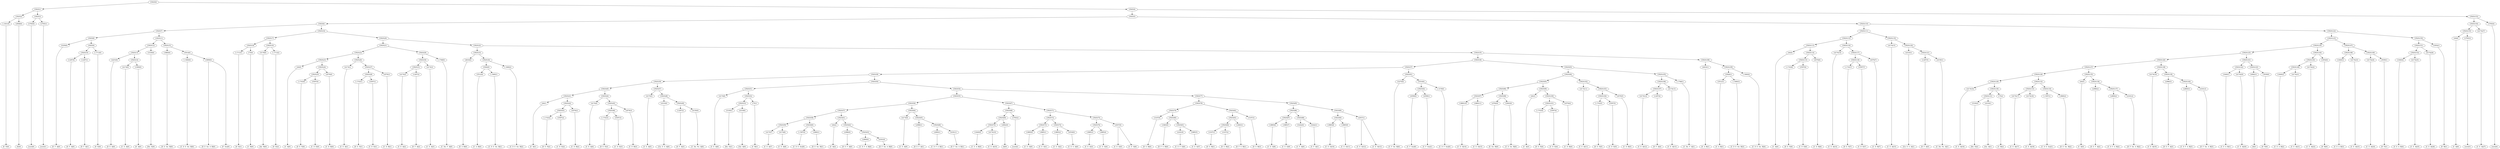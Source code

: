 digraph sample{
"L-1831(0)"->"[E  F](0)"
"L4948(0)"->"[E](0)"
"L5925(2)"->"L-1831(0)"
"L5925(2)"->"L4948(0)"
"L3765(0)"->"[rest](0)"
"L3765(1)"->"[rest](1)"
"L5925(3)"->"L3765(0)"
"L5925(3)"->"L3765(1)"
"L5925(1)"->"L5925(2)"
"L5925(1)"->"L5925(3)"
"L5259(0)"->"[E  F  A](0)"
"L1287(0)"->"[D  F  A](0)"
"L1287(1)"->"[D  F  A](1)"
"L5925(10)"->"L1287(0)"
"L5925(10)"->"L1287(1)"
"L-1713(0)"->"[D  E](0)"
"L5925(9)"->"L5925(10)"
"L5925(9)"->"L-1713(0)"
"L5925(8)"->"L5259(0)"
"L5925(8)"->"L5925(9)"
"L4253(0)"->"[D  E  A](0)"
"L4174(0)"->"[C  E  A](0)"
"L1900(0)"->"[E  A](0)"
"L5925(14)"->"L4174(0)"
"L5925(14)"->"L1900(0)"
"L5925(13)"->"L4253(0)"
"L5925(13)"->"L5925(14)"
"L5330(0)"->"[Dis  E](0)"
"L5925(12)"->"L5925(13)"
"L5925(12)"->"L5330(0)"
"L3860(0)"->"[D  E  Gis  B](0)"
"L-1660(0)"->"[C  D  E  Gis  B](0)"
"L5899(0)"->"[D  E  Gis  A  B](0)"
"L5899(0)"->"[F  Gis](0)"
"L5914(0)"->"L-1660(0)"
"L5914(0)"->"L5899(0)"
"L5925(15)"->"L3860(0)"
"L5925(15)"->"L5914(0)"
"L5925(11)"->"L5925(12)"
"L5925(11)"->"L5925(15)"
"L5925(7)"->"L5925(8)"
"L5925(7)"->"L5925(11)"
"L-1713(1)"->"[D  E](1)"
"L75(0)"->"[C  B](0)"
"L5925(18)"->"L-1713(1)"
"L5925(18)"->"L75(0)"
"L5178(0)"->"[Ais  B](0)"
"L-1713(2)"->"[D  E](2)"
"L5925(19)"->"L5178(0)"
"L5925(19)"->"L-1713(2)"
"L5925(17)"->"L5925(18)"
"L5925(17)"->"L5925(19)"
"L64(0)"->"[C  A](0)"
"L-1743(0)"->"[D  E  F](0)"
"L5597(0)"->"[C  D  E](0)"
"L5925(25)"->"L-1743(0)"
"L5925(25)"->"L5597(0)"
"L4576(0)"->"[C  D  B](0)"
"L5925(24)"->"L5925(25)"
"L5925(24)"->"L4576(0)"
"L5925(23)"->"L64(0)"
"L5925(23)"->"L5925(24)"
"L4174(1)"->"[C  E  A](1)"
"L-1743(1)"->"[D  E  F](1)"
"L5597(1)"->"[C  D  E](1)"
"L5925(28)"->"L-1743(1)"
"L5925(28)"->"L5597(1)"
"L4576(1)"->"[C  D  B](1)"
"L5925(27)"->"L5925(28)"
"L5925(27)"->"L4576(1)"
"L5925(26)"->"L4174(1)"
"L5925(26)"->"L5925(27)"
"L5925(22)"->"L5925(23)"
"L5925(22)"->"L5925(26)"
"L4174(2)"->"[C  E  A](2)"
"L1287(2)"->"[D  F  A](2)"
"L5925(31)"->"L4174(2)"
"L5925(31)"->"L1287(2)"
"L4174(3)"->"[C  E  A](3)"
"L5925(30)"->"L5925(31)"
"L5925(30)"->"L4174(3)"
"L-1768(0)"->"[C  Dis  F  A](0)"
"L5925(29)"->"L5925(30)"
"L5925(29)"->"L-1768(0)"
"L5925(21)"->"L5925(22)"
"L5925(21)"->"L5925(29)"
"L4616(0)"->"[E  A  B](0)"
"L5512(0)"->"[C  A  B](0)"
"L-1660(1)"->"[C  D  E  Gis  B](1)"
"L5926(0)"->"L5512(0)"
"L5926(0)"->"L-1660(1)"
"L-1660(2)"->"[C  D  E  Gis  B](2)"
"L5925(34)"->"L5926(0)"
"L5925(34)"->"L-1660(2)"
"L5925(33)"->"L4616(0)"
"L5925(33)"->"L5925(34)"
"L64(1)"->"[C  A](1)"
"L-1743(2)"->"[D  E  F](2)"
"L5597(2)"->"[C  D  E](2)"
"L5925(43)"->"L-1743(2)"
"L5925(43)"->"L5597(2)"
"L4576(2)"->"[C  D  B](2)"
"L5925(42)"->"L5925(43)"
"L5925(42)"->"L4576(2)"
"L5925(41)"->"L64(1)"
"L5925(41)"->"L5925(42)"
"L4174(4)"->"[C  E  A](4)"
"L-1743(3)"->"[D  E  F](3)"
"L5597(3)"->"[C  D  E](3)"
"L5925(46)"->"L-1743(3)"
"L5925(46)"->"L5597(3)"
"L4576(3)"->"[C  D  B](3)"
"L5925(45)"->"L5925(46)"
"L5925(45)"->"L4576(3)"
"L5925(44)"->"L4174(4)"
"L5925(44)"->"L5925(45)"
"L5925(40)"->"L5925(41)"
"L5925(40)"->"L5925(44)"
"L4174(5)"->"[C  E  A](5)"
"L4310(0)"->"[Cis  E  G  A](0)"
"L1287(3)"->"[D  F  A](3)"
"L4150(0)"->"[C  Dis  Fis  A](0)"
"L5925(49)"->"L1287(3)"
"L5925(49)"->"L4150(0)"
"L5925(48)"->"L4310(0)"
"L5925(48)"->"L5925(49)"
"L5925(47)"->"L4174(5)"
"L5925(47)"->"L5925(48)"
"L5925(39)"->"L5925(40)"
"L5925(39)"->"L5925(47)"
"L4174(6)"->"[C  E  A](6)"
"L5330(1)"->"[Dis  E](1)"
"L4319(0)"->"[Gis  A](0)"
"L5925(53)"->"L5330(1)"
"L5925(53)"->"L4319(0)"
"L75(1)"->"[C  B](1)"
"L5925(52)"->"L5925(53)"
"L5925(52)"->"L75(1)"
"L5925(51)"->"L4174(6)"
"L5925(51)"->"L5925(52)"
"L4174(7)"->"[C  E  A](7)"
"L4174(8)"->"[C  E  A](8)"
"L5925(59)"->"L4174(7)"
"L5925(59)"->"L4174(8)"
"L-1587(0)"->"[C  D  E  Gis](0)"
"L3860(1)"->"[D  E  Gis  B](1)"
"L5925(60)"->"L-1587(0)"
"L5925(60)"->"L3860(1)"
"L5925(58)"->"L5925(59)"
"L5925(58)"->"L5925(60)"
"L64(2)"->"[C  A](2)"
"L2986(0)"->"[D  E  F  A](0)"
"L2800(0)"->"[C  D  F  A  B](0)"
"L4181(0)"->"[D  F  Gis  A  B](0)"
"L5925(63)"->"L2800(0)"
"L5925(63)"->"L4181(0)"
"L5925(62)"->"L2986(0)"
"L5925(62)"->"L5925(63)"
"L5925(61)"->"L64(2)"
"L5925(61)"->"L5925(62)"
"L5925(57)"->"L5925(58)"
"L5925(57)"->"L5925(61)"
"L4174(9)"->"[C  E  A](9)"
"L2986(1)"->"[D  E  F  A](1)"
"L2800(1)"->"[C  D  F  A  B](1)"
"L4181(1)"->"[D  F  Gis  A  B](1)"
"L5925(66)"->"L2800(1)"
"L5925(66)"->"L4181(1)"
"L5925(65)"->"L2986(1)"
"L5925(65)"->"L5925(66)"
"L5925(64)"->"L4174(9)"
"L5925(64)"->"L5925(65)"
"L5925(56)"->"L5925(57)"
"L5925(56)"->"L5925(64)"
"L3440(0)"->"[C  E  A  B](0)"
"L4174(10)"->"[C  E  A](10)"
"L5925(70)"->"L3440(0)"
"L5925(70)"->"L4174(10)"
"L4062(0)"->"[A](0)"
"L5925(69)"->"L5925(70)"
"L5925(69)"->"L4062(0)"
"L3765(2)"->"[rest](2)"
"L5925(68)"->"L5925(69)"
"L5925(68)"->"L3765(2)"
"L3885(0)"->"[C  E  G](0)"
"L3885(1)"->"[C  E  G](1)"
"L5925(73)"->"L3885(0)"
"L5925(73)"->"L3885(1)"
"L3885(2)"->"[C  E  G](2)"
"L4530(0)"->"[C  E  G  A](0)"
"L5925(74)"->"L3885(2)"
"L5925(74)"->"L4530(0)"
"L5925(72)"->"L5925(73)"
"L5925(72)"->"L5925(74)"
"L3885(3)"->"[C  E  G](3)"
"L3885(4)"->"[C  E  G](4)"
"L5925(76)"->"L3885(3)"
"L5925(76)"->"L3885(4)"
"L2937(0)"->"[C  E  G](5)"
"L2937(0)"->"[C  E  G](6)"
"L5925(75)"->"L5925(76)"
"L5925(75)"->"L2937(0)"
"L5925(71)"->"L5925(72)"
"L5925(71)"->"L5925(75)"
"L5925(67)"->"L5925(68)"
"L5925(67)"->"L5925(71)"
"L5925(55)"->"L5925(56)"
"L5925(55)"->"L5925(67)"
"L3107(0)"->"[D  G  B](0)"
"L3483(0)"->"[D  F  G  B](0)"
"L2241(0)"->"[C  E  F  G](0)"
"L3885(5)"->"[C  E  G](7)"
"L5925(81)"->"L2241(0)"
"L5925(81)"->"L3885(5)"
"L5925(80)"->"L3483(0)"
"L5925(80)"->"L5925(81)"
"L5925(79)"->"L3107(0)"
"L5925(79)"->"L5925(80)"
"L3107(1)"->"[D  G  B](1)"
"L3107(2)"->"[D  G  B](2)"
"L5925(84)"->"L3107(1)"
"L5925(84)"->"L3107(2)"
"L3483(1)"->"[D  F  G  B](1)"
"L5925(83)"->"L5925(84)"
"L5925(83)"->"L3483(1)"
"L3107(3)"->"[D  G  B](3)"
"L5925(82)"->"L5925(83)"
"L5925(82)"->"L3107(3)"
"L5925(78)"->"L5925(79)"
"L5925(78)"->"L5925(82)"
"L3885(6)"->"[C  E  G](8)"
"L3885(7)"->"[C  E  G](9)"
"L5925(87)"->"L3885(6)"
"L5925(87)"->"L3885(7)"
"L5242(0)"->"[C  F  A](0)"
"L5242(1)"->"[C  F  A](1)"
"L5925(88)"->"L5242(0)"
"L5925(88)"->"L5242(1)"
"L5925(86)"->"L5925(87)"
"L5925(86)"->"L5925(88)"
"L3885(8)"->"[C  E  G](10)"
"L3885(9)"->"[C  E  G](11)"
"L5925(90)"->"L3885(8)"
"L5925(90)"->"L3885(9)"
"L2937(1)"->"[C  E  G](12)"
"L2937(1)"->"[C  E  G](13)"
"L5925(89)"->"L5925(90)"
"L5925(89)"->"L2937(1)"
"L5925(85)"->"L5925(86)"
"L5925(85)"->"L5925(89)"
"L5925(77)"->"L5925(78)"
"L5925(77)"->"L5925(85)"
"L5925(54)"->"L5925(55)"
"L5925(54)"->"L5925(77)"
"L5925(50)"->"L5925(51)"
"L5925(50)"->"L5925(54)"
"L5925(38)"->"L5925(39)"
"L5925(38)"->"L5925(50)"
"L5275(0)"->"[C  F  Gis  B](0)"
"L4599(0)"->"[C  F  Gis](0)"
"L4599(1)"->"[C  F  Gis](1)"
"L5925(92)"->"L4599(0)"
"L5925(92)"->"L4599(1)"
"L-1579(0)"->"[C  D  F  Gis](0)"
"L5510(0)"->"L5925(92)"
"L5510(0)"->"L-1579(0)"
"L5925(91)"->"L5275(0)"
"L5925(91)"->"L5510(0)"
"L5925(37)"->"L5925(38)"
"L5925(37)"->"L5925(91)"
"L3885(10)"->"[C  E  G](14)"
"L3885(11)"->"[C  E  G](15)"
"L5925(97)"->"L3885(10)"
"L5925(97)"->"L3885(11)"
"L4782(0)"->"[E  Gis  B](0)"
"L5063(0)"->"[C  E  Gis  B](0)"
"L5925(98)"->"L4782(0)"
"L5925(98)"->"L5063(0)"
"L5925(96)"->"L5925(97)"
"L5925(96)"->"L5925(98)"
"L64(3)"->"[C  A](3)"
"L-1743(4)"->"[D  E  F](4)"
"L5597(4)"->"[C  D  E](4)"
"L5925(101)"->"L-1743(4)"
"L5925(101)"->"L5597(4)"
"L4576(4)"->"[C  D  B](4)"
"L5925(100)"->"L5925(101)"
"L5925(100)"->"L4576(4)"
"L5925(99)"->"L64(3)"
"L5925(99)"->"L5925(100)"
"L5925(95)"->"L5925(96)"
"L5925(95)"->"L5925(99)"
"L4174(11)"->"[C  E  A](11)"
"L-1743(5)"->"[D  E  F](5)"
"L5597(5)"->"[C  D  E](5)"
"L5925(104)"->"L-1743(5)"
"L5925(104)"->"L5597(5)"
"L4576(5)"->"[C  D  B](5)"
"L5925(103)"->"L5925(104)"
"L5925(103)"->"L4576(5)"
"L5925(102)"->"L4174(11)"
"L5925(102)"->"L5925(103)"
"L5925(94)"->"L5925(95)"
"L5925(94)"->"L5925(102)"
"L4174(12)"->"[C  E  A](12)"
"L1287(4)"->"[D  F  A](4)"
"L5925(107)"->"L4174(12)"
"L5925(107)"->"L1287(4)"
"L4174(13)"->"[C  E  A](13)"
"L5925(106)"->"L5925(107)"
"L5925(106)"->"L4174(13)"
"L-1768(1)"->"[C  Dis  F  A](1)"
"L5925(105)"->"L5925(106)"
"L5925(105)"->"L-1768(1)"
"L5925(93)"->"L5925(94)"
"L5925(93)"->"L5925(105)"
"L5925(36)"->"L5925(37)"
"L5925(36)"->"L5925(93)"
"L4616(1)"->"[E  A  B](1)"
"L5512(1)"->"[C  A  B](1)"
"L-1660(3)"->"[C  D  E  Gis  B](3)"
"L5926(1)"->"L5512(1)"
"L5926(1)"->"L-1660(3)"
"L-1660(4)"->"[C  D  E  Gis  B](4)"
"L5925(109)"->"L5926(1)"
"L5925(109)"->"L-1660(4)"
"L5925(108)"->"L4616(1)"
"L5925(108)"->"L5925(109)"
"L5925(35)"->"L5925(36)"
"L5925(35)"->"L5925(108)"
"L5925(32)"->"L5925(33)"
"L5925(32)"->"L5925(35)"
"L5925(20)"->"L5925(21)"
"L5925(20)"->"L5925(32)"
"L5925(16)"->"L5925(17)"
"L5925(16)"->"L5925(20)"
"L5925(6)"->"L5925(7)"
"L5925(6)"->"L5925(16)"
"L64(4)"->"[C  A](4)"
"L-1743(6)"->"[D  E  F](6)"
"L5597(6)"->"[C  D  E](6)"
"L5925(115)"->"L-1743(6)"
"L5925(115)"->"L5597(6)"
"L4576(6)"->"[C  D  B](6)"
"L5925(114)"->"L5925(115)"
"L5925(114)"->"L4576(6)"
"L5925(113)"->"L64(4)"
"L5925(113)"->"L5925(114)"
"L4174(14)"->"[C  E  A](14)"
"L-1743(7)"->"[D  E  F](7)"
"L5597(7)"->"[C  D  E](7)"
"L5925(118)"->"L-1743(7)"
"L5925(118)"->"L5597(7)"
"L4576(7)"->"[C  D  B](7)"
"L5925(117)"->"L5925(118)"
"L5925(117)"->"L4576(7)"
"L5925(116)"->"L4174(14)"
"L5925(116)"->"L5925(117)"
"L5925(112)"->"L5925(113)"
"L5925(112)"->"L5925(116)"
"L4174(15)"->"[C  E  A](15)"
"L4310(1)"->"[Cis  E  G  A](1)"
"L1287(5)"->"[D  F  A](5)"
"L4150(1)"->"[C  Dis  Fis  A](1)"
"L5925(121)"->"L1287(5)"
"L5925(121)"->"L4150(1)"
"L5925(120)"->"L4310(1)"
"L5925(120)"->"L5925(121)"
"L5925(119)"->"L4174(15)"
"L5925(119)"->"L5925(120)"
"L5925(111)"->"L5925(112)"
"L5925(111)"->"L5925(119)"
"L4174(16)"->"[C  E  A](16)"
"L5330(2)"->"[Dis  E](2)"
"L4319(1)"->"[Gis  A](1)"
"L5925(131)"->"L5330(2)"
"L5925(131)"->"L4319(1)"
"L75(2)"->"[C  B](2)"
"L5925(130)"->"L5925(131)"
"L5925(130)"->"L75(2)"
"L5925(129)"->"L4174(16)"
"L5925(129)"->"L5925(130)"
"L4174(17)"->"[C  E  A](17)"
"L4174(18)"->"[C  E  A](18)"
"L5925(133)"->"L4174(17)"
"L5925(133)"->"L4174(18)"
"L-1587(1)"->"[C  D  E  Gis](1)"
"L3860(2)"->"[D  E  Gis  B](2)"
"L5925(134)"->"L-1587(1)"
"L5925(134)"->"L3860(2)"
"L5925(132)"->"L5925(133)"
"L5925(132)"->"L5925(134)"
"L5925(128)"->"L5925(129)"
"L5925(128)"->"L5925(132)"
"L64(5)"->"[C  A](5)"
"L2986(2)"->"[D  E  F  A](2)"
"L2800(2)"->"[C  D  F  A  B](2)"
"L4181(2)"->"[D  F  Gis  A  B](2)"
"L5925(137)"->"L2800(2)"
"L5925(137)"->"L4181(2)"
"L5925(136)"->"L2986(2)"
"L5925(136)"->"L5925(137)"
"L5925(135)"->"L64(5)"
"L5925(135)"->"L5925(136)"
"L5925(127)"->"L5925(128)"
"L5925(127)"->"L5925(135)"
"L4174(19)"->"[C  E  A](19)"
"L2986(3)"->"[D  E  F  A](3)"
"L2800(3)"->"[C  D  F  A  B](3)"
"L4181(3)"->"[D  F  Gis  A  B](3)"
"L5925(140)"->"L2800(3)"
"L5925(140)"->"L4181(3)"
"L5925(139)"->"L2986(3)"
"L5925(139)"->"L5925(140)"
"L5925(138)"->"L4174(19)"
"L5925(138)"->"L5925(139)"
"L5925(126)"->"L5925(127)"
"L5925(126)"->"L5925(138)"
"L3440(1)"->"[C  E  A  B](1)"
"L4174(20)"->"[C  E  A](20)"
"L5925(142)"->"L3440(1)"
"L5925(142)"->"L4174(20)"
"L4062(1)"->"[A](1)"
"L3939(0)"->"[D  F](0)"
"L5925(143)"->"L4062(1)"
"L5925(143)"->"L3939(0)"
"L5925(141)"->"L5925(142)"
"L5925(141)"->"L5925(143)"
"L5925(125)"->"L5925(126)"
"L5925(125)"->"L5925(141)"
"L3440(2)"->"[C  E  A  B](2)"
"L4174(21)"->"[C  E  A](21)"
"L5925(146)"->"L3440(2)"
"L5925(146)"->"L4174(21)"
"L4174(22)"->"[C  E  A](22)"
"L5925(145)"->"L5925(146)"
"L5925(145)"->"L4174(22)"
"L3054(0)"->"[D  B](0)"
"L5925(144)"->"L5925(145)"
"L5925(144)"->"L3054(0)"
"L5925(124)"->"L5925(125)"
"L5925(124)"->"L5925(144)"
"L3440(3)"->"[C  E  A  B](3)"
"L4174(23)"->"[C  E  A](23)"
"L5925(148)"->"L3440(3)"
"L5925(148)"->"L4174(23)"
"L4174(24)"->"[C  E  A](24)"
"L3939(1)"->"[D  F](1)"
"L5925(149)"->"L4174(24)"
"L5925(149)"->"L3939(1)"
"L5925(147)"->"L5925(148)"
"L5925(147)"->"L5925(149)"
"L5925(123)"->"L5925(124)"
"L5925(123)"->"L5925(147)"
"L3440(4)"->"[C  E  A  B](4)"
"L4174(25)"->"[C  E  A](25)"
"L5925(152)"->"L3440(4)"
"L5925(152)"->"L4174(25)"
"L4174(26)"->"[C  E  A](26)"
"L5925(151)"->"L5925(152)"
"L5925(151)"->"L4174(26)"
"L3054(1)"->"[D  B](1)"
"L5925(150)"->"L5925(151)"
"L5925(150)"->"L3054(1)"
"L5925(122)"->"L5925(123)"
"L5925(122)"->"L5925(150)"
"L5925(110)"->"L5925(111)"
"L5925(110)"->"L5925(122)"
"L5925(5)"->"L5925(6)"
"L5925(5)"->"L5925(110)"
"L64(6)"->"[C  A](6)"
"L3765(3)"->"[rest](3)"
"L5925(155)"->"L64(6)"
"L5925(155)"->"L3765(3)"
"L4174(27)"->"[C  E  A](27)"
"L5925(154)"->"L5925(155)"
"L5925(154)"->"L4174(27)"
"L3765(4)"->"[rest](4)"
"L5925(153)"->"L5925(154)"
"L5925(153)"->"L3765(4)"
"L5925(4)"->"L5925(5)"
"L5925(4)"->"L5925(153)"
"L5925(0)"->"L5925(1)"
"L5925(0)"->"L5925(4)"
{rank = min; "L5925(0)"}
{rank = same; "L5925(1)"; "L5925(4)";}
{rank = same; "L5925(2)"; "L5925(3)"; "L5925(5)"; "L5925(153)";}
{rank = same; "L-1831(0)"; "L4948(0)"; "L3765(0)"; "L3765(1)"; "L5925(6)"; "L5925(110)"; "L5925(154)"; "L3765(4)";}
{rank = same; "L5925(7)"; "L5925(16)"; "L5925(111)"; "L5925(122)"; "L5925(155)"; "L4174(27)";}
{rank = same; "L5925(8)"; "L5925(11)"; "L5925(17)"; "L5925(20)"; "L5925(112)"; "L5925(119)"; "L5925(123)"; "L5925(150)"; "L64(6)"; "L3765(3)";}
{rank = same; "L5259(0)"; "L5925(9)"; "L5925(12)"; "L5925(15)"; "L5925(18)"; "L5925(19)"; "L5925(21)"; "L5925(32)"; "L5925(113)"; "L5925(116)"; "L4174(15)"; "L5925(120)"; "L5925(124)"; "L5925(147)"; "L5925(151)"; "L3054(1)";}
{rank = same; "L5925(10)"; "L-1713(0)"; "L5925(13)"; "L5330(0)"; "L3860(0)"; "L5914(0)"; "L-1713(1)"; "L75(0)"; "L5178(0)"; "L-1713(2)"; "L5925(22)"; "L5925(29)"; "L5925(33)"; "L5925(35)"; "L64(4)"; "L5925(114)"; "L4174(14)"; "L5925(117)"; "L4310(1)"; "L5925(121)"; "L5925(125)"; "L5925(144)"; "L5925(148)"; "L5925(149)"; "L5925(152)"; "L4174(26)";}
{rank = same; "L1287(0)"; "L1287(1)"; "L4253(0)"; "L5925(14)"; "L-1660(0)"; "L5899(0)"; "L5925(23)"; "L5925(26)"; "L5925(30)"; "L-1768(0)"; "L4616(0)"; "L5925(34)"; "L5925(36)"; "L5925(108)"; "L5925(115)"; "L4576(6)"; "L5925(118)"; "L4576(7)"; "L1287(5)"; "L4150(1)"; "L5925(126)"; "L5925(141)"; "L5925(145)"; "L3054(0)"; "L3440(3)"; "L4174(23)"; "L4174(24)"; "L3939(1)"; "L3440(4)"; "L4174(25)";}
{rank = same; "L4174(0)"; "L1900(0)"; "L64(0)"; "L5925(24)"; "L4174(1)"; "L5925(27)"; "L5925(31)"; "L4174(3)"; "L5926(0)"; "L-1660(2)"; "L5925(37)"; "L5925(93)"; "L4616(1)"; "L5925(109)"; "L-1743(6)"; "L5597(6)"; "L-1743(7)"; "L5597(7)"; "L5925(127)"; "L5925(138)"; "L5925(142)"; "L5925(143)"; "L5925(146)"; "L4174(22)";}
{rank = same; "L5925(25)"; "L4576(0)"; "L5925(28)"; "L4576(1)"; "L4174(2)"; "L1287(2)"; "L5512(0)"; "L-1660(1)"; "L5925(38)"; "L5925(91)"; "L5925(94)"; "L5925(105)"; "L5926(1)"; "L-1660(4)"; "L5925(128)"; "L5925(135)"; "L4174(19)"; "L5925(139)"; "L3440(1)"; "L4174(20)"; "L4062(1)"; "L3939(0)"; "L3440(2)"; "L4174(21)";}
{rank = same; "L-1743(0)"; "L5597(0)"; "L-1743(1)"; "L5597(1)"; "L5925(39)"; "L5925(50)"; "L5275(0)"; "L5510(0)"; "L5925(95)"; "L5925(102)"; "L5925(106)"; "L-1768(1)"; "L5512(1)"; "L-1660(3)"; "L5925(129)"; "L5925(132)"; "L64(5)"; "L5925(136)"; "L2986(3)"; "L5925(140)";}
{rank = same; "L5925(40)"; "L5925(47)"; "L5925(51)"; "L5925(54)"; "L5925(92)"; "L-1579(0)"; "L5925(96)"; "L5925(99)"; "L4174(11)"; "L5925(103)"; "L5925(107)"; "L4174(13)"; "L4174(16)"; "L5925(130)"; "L5925(133)"; "L5925(134)"; "L2986(2)"; "L5925(137)"; "L2800(3)"; "L4181(3)";}
{rank = same; "L5925(41)"; "L5925(44)"; "L4174(5)"; "L5925(48)"; "L4174(6)"; "L5925(52)"; "L5925(55)"; "L5925(77)"; "L4599(0)"; "L4599(1)"; "L5925(97)"; "L5925(98)"; "L64(3)"; "L5925(100)"; "L5925(104)"; "L4576(5)"; "L4174(12)"; "L1287(4)"; "L5925(131)"; "L75(2)"; "L4174(17)"; "L4174(18)"; "L-1587(1)"; "L3860(2)"; "L2800(2)"; "L4181(2)";}
{rank = same; "L64(1)"; "L5925(42)"; "L4174(4)"; "L5925(45)"; "L4310(0)"; "L5925(49)"; "L5925(53)"; "L75(1)"; "L5925(56)"; "L5925(67)"; "L5925(78)"; "L5925(85)"; "L3885(10)"; "L3885(11)"; "L4782(0)"; "L5063(0)"; "L5925(101)"; "L4576(4)"; "L-1743(5)"; "L5597(5)"; "L5330(2)"; "L4319(1)";}
{rank = same; "L5925(43)"; "L4576(2)"; "L5925(46)"; "L4576(3)"; "L1287(3)"; "L4150(0)"; "L5330(1)"; "L4319(0)"; "L5925(57)"; "L5925(64)"; "L5925(68)"; "L5925(71)"; "L5925(79)"; "L5925(82)"; "L5925(86)"; "L5925(89)"; "L-1743(4)"; "L5597(4)";}
{rank = same; "L-1743(2)"; "L5597(2)"; "L-1743(3)"; "L5597(3)"; "L5925(58)"; "L5925(61)"; "L4174(9)"; "L5925(65)"; "L5925(69)"; "L3765(2)"; "L5925(72)"; "L5925(75)"; "L3107(0)"; "L5925(80)"; "L5925(83)"; "L3107(3)"; "L5925(87)"; "L5925(88)"; "L5925(90)"; "L2937(1)";}
{rank = same; "L5925(59)"; "L5925(60)"; "L64(2)"; "L5925(62)"; "L2986(1)"; "L5925(66)"; "L5925(70)"; "L4062(0)"; "L5925(73)"; "L5925(74)"; "L5925(76)"; "L2937(0)"; "L3483(0)"; "L5925(81)"; "L5925(84)"; "L3483(1)"; "L3885(6)"; "L3885(7)"; "L5242(0)"; "L5242(1)"; "L3885(8)"; "L3885(9)";}
{rank = same; "L4174(7)"; "L4174(8)"; "L-1587(0)"; "L3860(1)"; "L2986(0)"; "L5925(63)"; "L2800(1)"; "L4181(1)"; "L3440(0)"; "L4174(10)"; "L3885(0)"; "L3885(1)"; "L3885(2)"; "L4530(0)"; "L3885(3)"; "L3885(4)"; "L2241(0)"; "L3885(5)"; "L3107(1)"; "L3107(2)";}
{rank = same; "L2800(0)"; "L4181(0)";}
{rank = max; "[A](0)"; "[A](1)"; "[Ais  B](0)"; "[C  A  B](0)"; "[C  A  B](1)"; "[C  A](0)"; "[C  A](1)"; "[C  A](2)"; "[C  A](3)"; "[C  A](4)"; "[C  A](5)"; "[C  A](6)"; "[C  B](0)"; "[C  B](1)"; "[C  B](2)"; "[C  D  B](0)"; "[C  D  B](1)"; "[C  D  B](2)"; "[C  D  B](3)"; "[C  D  B](4)"; "[C  D  B](5)"; "[C  D  B](6)"; "[C  D  B](7)"; "[C  D  E  Gis  B](0)"; "[C  D  E  Gis  B](1)"; "[C  D  E  Gis  B](2)"; "[C  D  E  Gis  B](3)"; "[C  D  E  Gis  B](4)"; "[C  D  E  Gis](0)"; "[C  D  E  Gis](1)"; "[C  D  E](0)"; "[C  D  E](1)"; "[C  D  E](2)"; "[C  D  E](3)"; "[C  D  E](4)"; "[C  D  E](5)"; "[C  D  E](6)"; "[C  D  E](7)"; "[C  D  F  A  B](0)"; "[C  D  F  A  B](1)"; "[C  D  F  A  B](2)"; "[C  D  F  A  B](3)"; "[C  D  F  Gis](0)"; "[C  Dis  F  A](0)"; "[C  Dis  F  A](1)"; "[C  Dis  Fis  A](0)"; "[C  Dis  Fis  A](1)"; "[C  E  A  B](0)"; "[C  E  A  B](1)"; "[C  E  A  B](2)"; "[C  E  A  B](3)"; "[C  E  A  B](4)"; "[C  E  A](0)"; "[C  E  A](1)"; "[C  E  A](10)"; "[C  E  A](11)"; "[C  E  A](12)"; "[C  E  A](13)"; "[C  E  A](14)"; "[C  E  A](15)"; "[C  E  A](16)"; "[C  E  A](17)"; "[C  E  A](18)"; "[C  E  A](19)"; "[C  E  A](2)"; "[C  E  A](20)"; "[C  E  A](21)"; "[C  E  A](22)"; "[C  E  A](23)"; "[C  E  A](24)"; "[C  E  A](25)"; "[C  E  A](26)"; "[C  E  A](27)"; "[C  E  A](3)"; "[C  E  A](4)"; "[C  E  A](5)"; "[C  E  A](6)"; "[C  E  A](7)"; "[C  E  A](8)"; "[C  E  A](9)"; "[C  E  F  G](0)"; "[C  E  G  A](0)"; "[C  E  G](0)"; "[C  E  G](1)"; "[C  E  G](10)"; "[C  E  G](11)"; "[C  E  G](12)"; "[C  E  G](13)"; "[C  E  G](14)"; "[C  E  G](15)"; "[C  E  G](2)"; "[C  E  G](3)"; "[C  E  G](4)"; "[C  E  G](5)"; "[C  E  G](6)"; "[C  E  G](7)"; "[C  E  G](8)"; "[C  E  G](9)"; "[C  E  Gis  B](0)"; "[C  F  A](0)"; "[C  F  A](1)"; "[C  F  Gis  B](0)"; "[C  F  Gis](0)"; "[C  F  Gis](1)"; "[Cis  E  G  A](0)"; "[Cis  E  G  A](1)"; "[D  B](0)"; "[D  B](1)"; "[D  E  A](0)"; "[D  E  F  A](0)"; "[D  E  F  A](1)"; "[D  E  F  A](2)"; "[D  E  F  A](3)"; "[D  E  F](0)"; "[D  E  F](1)"; "[D  E  F](2)"; "[D  E  F](3)"; "[D  E  F](4)"; "[D  E  F](5)"; "[D  E  F](6)"; "[D  E  F](7)"; "[D  E  Gis  A  B](0)"; "[D  E  Gis  B](0)"; "[D  E  Gis  B](1)"; "[D  E  Gis  B](2)"; "[D  E](0)"; "[D  E](1)"; "[D  E](2)"; "[D  F  A](0)"; "[D  F  A](1)"; "[D  F  A](2)"; "[D  F  A](3)"; "[D  F  A](4)"; "[D  F  A](5)"; "[D  F  G  B](0)"; "[D  F  G  B](1)"; "[D  F  Gis  A  B](0)"; "[D  F  Gis  A  B](1)"; "[D  F  Gis  A  B](2)"; "[D  F  Gis  A  B](3)"; "[D  F](0)"; "[D  F](1)"; "[D  G  B](0)"; "[D  G  B](1)"; "[D  G  B](2)"; "[D  G  B](3)"; "[Dis  E](0)"; "[Dis  E](1)"; "[Dis  E](2)"; "[E  A  B](0)"; "[E  A  B](1)"; "[E  A](0)"; "[E  F  A](0)"; "[E  F](0)"; "[E  Gis  B](0)"; "[E](0)"; "[F  Gis](0)"; "[Gis  A](0)"; "[Gis  A](1)"; "[rest](0)"; "[rest](1)"; "[rest](2)"; "[rest](3)"; "[rest](4)";}
}